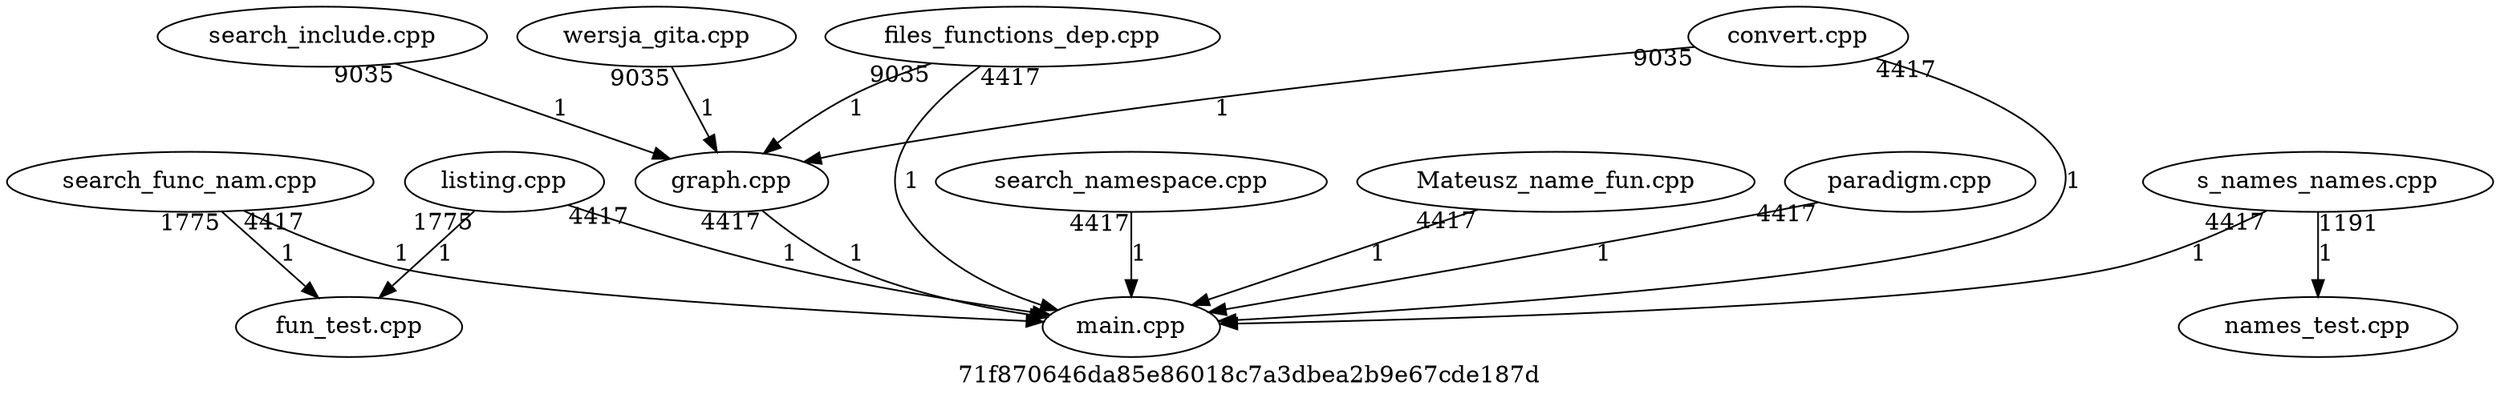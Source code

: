 digraph files_graph
{
label = "71f870646da85e86018c7a3dbea2b9e67cde187d"
"search_func_nam.cpp"->"fun_test.cpp"[taillabel = 1775][label = 1]
"listing.cpp"->"fun_test.cpp"[taillabel = 1775][label = 1]
"search_include.cpp"->"graph.cpp"[taillabel = 9035][label = 1]
"wersja_gita.cpp"->"graph.cpp"[taillabel = 9035][label = 1]
"files_functions_dep.cpp"->"graph.cpp"[taillabel = 9035][label = 1]
"convert.cpp"->"graph.cpp"[taillabel = 9035][label = 1]
"graph.cpp"->"main.cpp"[taillabel = 4417][label = 1]
"listing.cpp"->"main.cpp"[taillabel = 4417][label = 1]
"search_func_nam.cpp"->"main.cpp"[taillabel = 4417][label = 1]
"search_namespace.cpp"->"main.cpp"[taillabel = 4417][label = 1]
"s_names_names.cpp"->"main.cpp"[taillabel = 4417][label = 1]
"Mateusz_name_fun.cpp"->"main.cpp"[taillabel = 4417][label = 1]
"convert.cpp"->"main.cpp"[taillabel = 4417][label = 1]
"files_functions_dep.cpp"->"main.cpp"[taillabel = 4417][label = 1]
"paradigm.cpp"->"main.cpp"[taillabel = 4417][label = 1]
"s_names_names.cpp"->"names_test.cpp"[taillabel = 1191][label = 1]
}